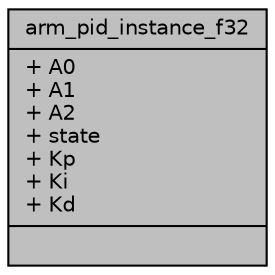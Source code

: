 digraph "arm_pid_instance_f32"
{
  edge [fontname="Helvetica",fontsize="10",labelfontname="Helvetica",labelfontsize="10"];
  node [fontname="Helvetica",fontsize="10",shape=record];
  Node1 [label="{arm_pid_instance_f32\n|+ A0\l+ A1\l+ A2\l+ state\l+ Kp\l+ Ki\l+ Kd\l|}",height=0.2,width=0.4,color="black", fillcolor="grey75", style="filled", fontcolor="black"];
}
